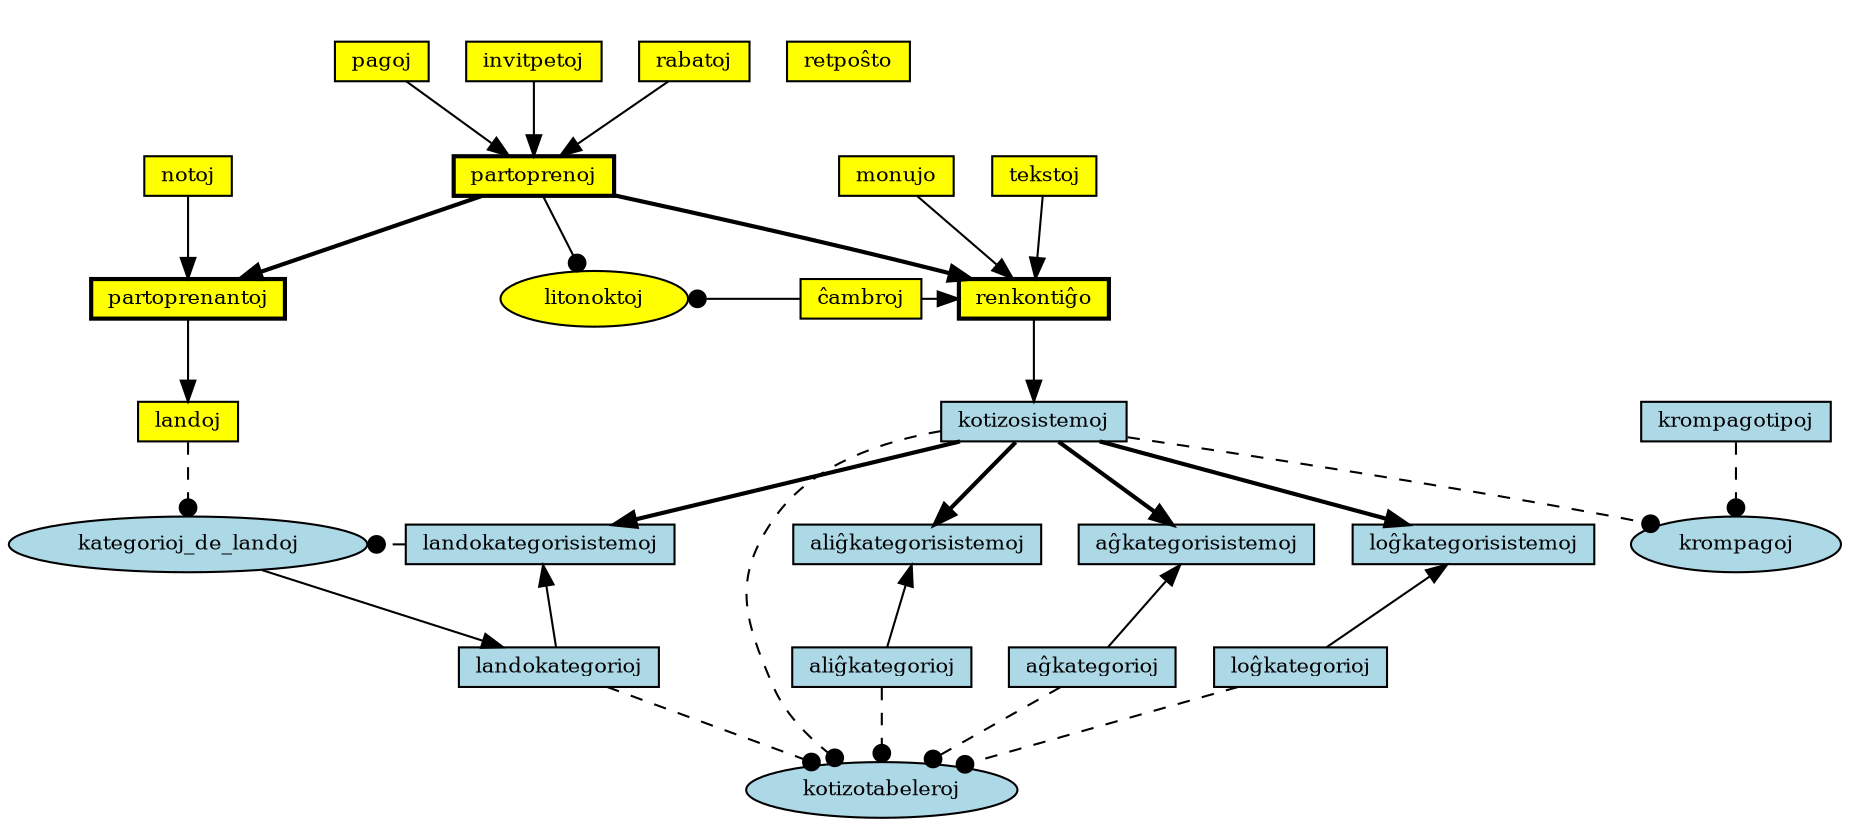 
/*
* datumbaz-strukturo por la nova kotizosistemo
*
* Uzenda per dot (ne neato, fdp, ktp.)
*/

digraph G {

splines=true;

fontsize=10;


node [shape=rect, fillcolor=yellow, style=filled, height=0,
      width=0, fontsize=10 ];

 graph [style=invis]; 


subgraph Kotizosistemo {
        node [fillcolor=lightblue];
        
        kategorioj_de_landoj [shape=ellipse];
        kotizotabeleroj[shape=ellipse];
        
        
        kategorioj_de_landoj-> landokategorioj;
        
        kotizosistemoj -> aliĝkategorisistemoj [ weight=2, style=bold];
        kotizosistemoj -> aĝkategorisistemoj [ weight=2, style=bold];
        kotizosistemoj -> loĝkategorisistemoj [ weight=2, style=bold];
        kotizosistemoj -> landokategorisistemoj[weight=2, style=bold];
        
        
        edge[dir=back]
        
        aliĝkategorisistemoj  -> aliĝkategorioj ;
        aĝkategorisistemoj    -> aĝkategorioj   ;
        loĝkategorisistemoj   -> loĝkategorioj  ;
        landokategorisistemoj -> landokategorioj;
        
        
        edge [weight=2, style="dashed", dir=forward, arrowhead=dot];
        
        kotizosistemoj -> kotizotabeleroj;
        aliĝkategorioj -> kotizotabeleroj;
        aĝkategorioj   -> kotizotabeleroj;
        loĝkategorioj  -> kotizotabeleroj;
        landokategorioj-> kotizotabeleroj;
        
        landokategorisistemoj -> kategorioj_de_landoj [constraint=false];
        
        
        krompagoj[shape=ellipse];
        
        krompagotipoj -> krompagoj;
        kotizosistemoj -> krompagoj;
        
}

/*
subgraph cluster_entajpantoj {
        node [fillcolor=green];
        entajpantoj;
        protokolo;
        serĉoj -> entajpantoj;
        protokolo -> entajpantoj;
        
}
*/


/*subgraph isdatumbazo { */
        node [style="bold, filled"]
        
        partoprenoj;
        renkontiĝo;
        partoprenantoj;
        
        node [style=filled];
        
        subgraph cluster_partoprenoj {
                partoprenoj;
                rabatoj;
                invitpetoj;
                pagoj;
                litonoktoj[shape=ellipse];
/*                {rank="same";  partoprenoj; litonoktoj;} */
        }
        subgraph cluster_partoprenantoj {
                partoprenantoj;
                notoj;
                landoj;
        }
        
        subgraph cluster_renkontigxo {
                tekstoj;
                monujo;
                renkontiĝo;
                ĉambroj;
                {rank=same;
                        renkontiĝo
                        ĉambroj;}
                }
        
        
        monujo -> renkontiĝo [weight=3];
        tekstoj -> renkontiĝo [weight=3];
        ĉambroj -> renkontiĝo [weight=3];
        
        partoprenoj -> partoprenantoj [weight=2, style=bold];
        partoprenoj-> renkontiĝo  [weight=1, style=bold];
        pagoj -> partoprenoj;
        rabatoj -> partoprenoj;
/*        partoprenoj -> notoj[style=invis]; */
        
        
        notoj -> partoprenantoj [constraint=true];
        invitpetoj -> partoprenoj;
        partoprenantoj -> landoj;

retpoŝto;


{
edge[arrowhead=dot, arrowtail=none];

ĉambroj -> litonoktoj;
partoprenoj -> litonoktoj;


}


/*ĉambroj -> tekstoj [style=invis]; */


/*
{rank=same;
        notoj;
        partoprenantoj;
}
{rank="same"; entajpantoj; kotizosistemoj; }
{rank="same"; litonoktoj; ĉambroj; partoprenoj;
}

{rank="same";
        monujo;
        renkontiĝo;
        tekstoj;
}
*/

/* tekstoj->loĝkategorisistemoj [style=invis, weight=0.3] /* */


landoj ->kategorioj_de_landoj [style="dashed", arrowtail=none, arrowhead=dot];

renkontiĝo -> kotizosistemoj;


/*
kotizosistemoj -> entajpantoj;

edge [ constraint=false];
notoj->entajpantoj;


entajpantoj->partoprenantoj;

*/



}